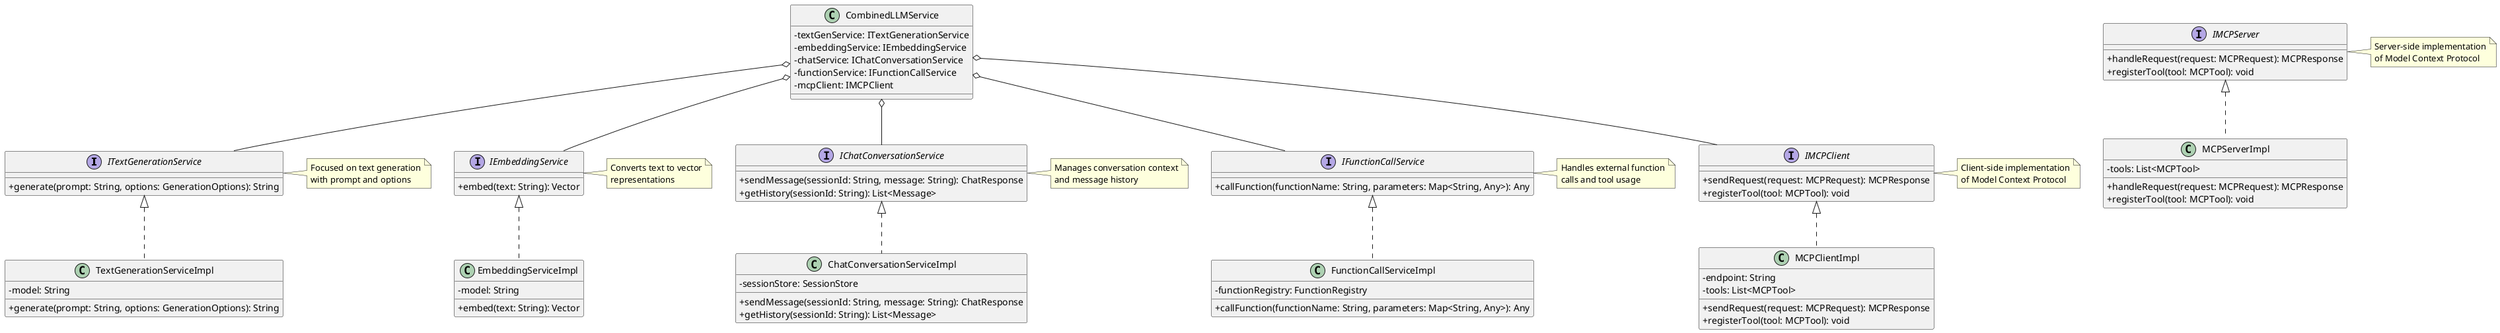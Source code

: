 @startuml

' Style configurations
skinparam classAttributeIconSize 0
skinparam interfaceStyle italic
skinparam classStyle {
    BackgroundColor White
    ArrowColor Black
    BorderColor Black
}

' Interfaces
interface ITextGenerationService {
    +generate(prompt: String, options: GenerationOptions): String
}

interface IEmbeddingService {
    +embed(text: String): Vector
}

interface IChatConversationService {
    +sendMessage(sessionId: String, message: String): ChatResponse
    +getHistory(sessionId: String): List<Message>
}

interface IFunctionCallService {
    +callFunction(functionName: String, parameters: Map<String, Any>): Any
}

' MCP Interfaces
interface IMCPClient {
    +sendRequest(request: MCPRequest): MCPResponse
    +registerTool(tool: MCPTool): void
}

interface IMCPServer {
    +handleRequest(request: MCPRequest): MCPResponse
    +registerTool(tool: MCPTool): void
}

' Concrete implementations
class TextGenerationServiceImpl {
    -model: String
    +generate(prompt: String, options: GenerationOptions): String
}

class EmbeddingServiceImpl {
    -model: String
    +embed(text: String): Vector
}

class ChatConversationServiceImpl {
    -sessionStore: SessionStore
    +sendMessage(sessionId: String, message: String): ChatResponse
    +getHistory(sessionId: String): List<Message>
}

class FunctionCallServiceImpl {
    -functionRegistry: FunctionRegistry
    +callFunction(functionName: String, parameters: Map<String, Any>): Any
}

' MCP Implementations
class MCPClientImpl {
    -endpoint: String
    -tools: List<MCPTool>
    +sendRequest(request: MCPRequest): MCPResponse
    +registerTool(tool: MCPTool): void
}

class MCPServerImpl {
    -tools: List<MCPTool>
    +handleRequest(request: MCPRequest): MCPResponse
    +registerTool(tool: MCPTool): void
}

' Combined service for clients that need multiple features
class CombinedLLMService {
    -textGenService: ITextGenerationService
    -embeddingService: IEmbeddingService
    -chatService: IChatConversationService
    -functionService: IFunctionCallService
    -mcpClient: IMCPClient
}

' Relationships
ITextGenerationService <|.. TextGenerationServiceImpl
IEmbeddingService <|.. EmbeddingServiceImpl
IChatConversationService <|.. ChatConversationServiceImpl
IFunctionCallService <|.. FunctionCallServiceImpl
IMCPClient <|.. MCPClientImpl
IMCPServer <|.. MCPServerImpl

CombinedLLMService o-- ITextGenerationService
CombinedLLMService o-- IEmbeddingService
CombinedLLMService o-- IChatConversationService
CombinedLLMService o-- IFunctionCallService
CombinedLLMService o-- IMCPClient

note right of ITextGenerationService
  Focused on text generation
  with prompt and options
end note

note right of IEmbeddingService
  Converts text to vector
  representations
end note

note right of IChatConversationService
  Manages conversation context
  and message history
end note

note right of IFunctionCallService
  Handles external function
  calls and tool usage
end note

note right of IMCPClient
  Client-side implementation
  of Model Context Protocol
end note

note right of IMCPServer
  Server-side implementation
  of Model Context Protocol
end note

@enduml 